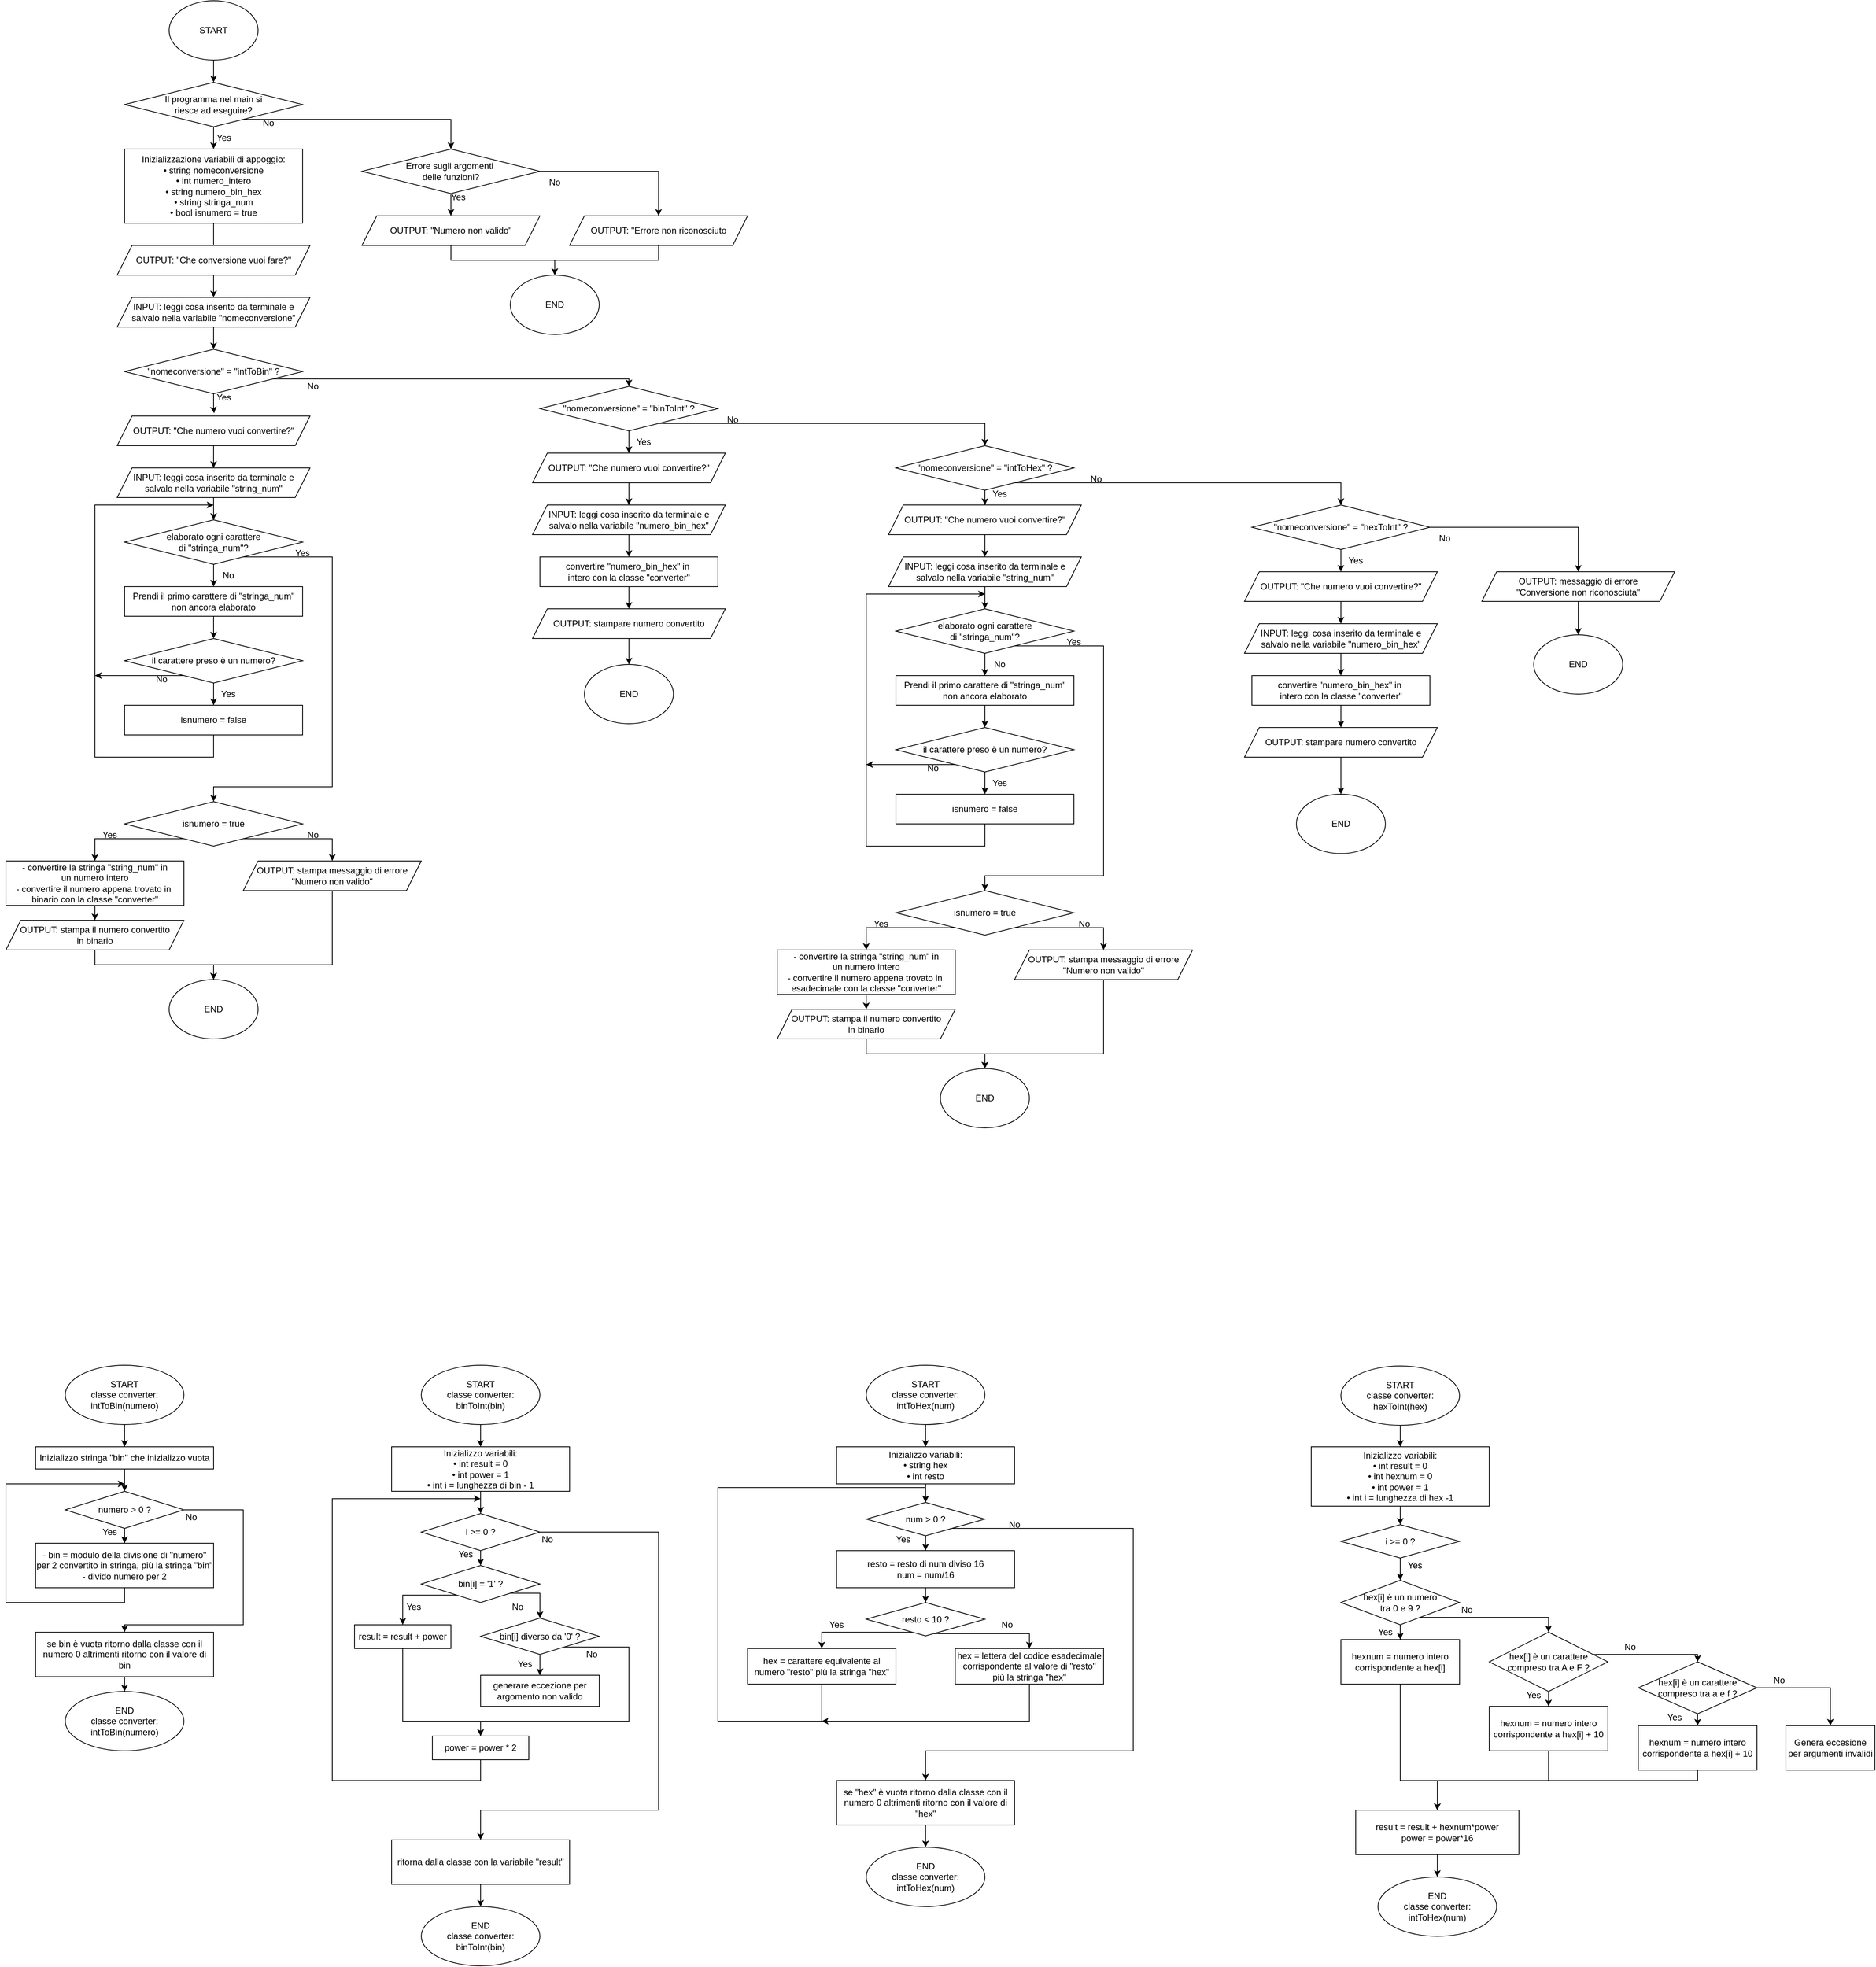 <mxfile version="22.1.17" type="github">
  <diagram name="Pagina-1" id="KwDzu8KxH_5KDI8xbIpw">
    <mxGraphModel dx="4040" dy="3993" grid="1" gridSize="10" guides="1" tooltips="1" connect="1" arrows="1" fold="1" page="1" pageScale="1" pageWidth="827" pageHeight="1169" math="0" shadow="0">
      <root>
        <mxCell id="0" />
        <mxCell id="1" parent="0" />
        <mxCell id="6kvq5EAm4p-0CvwrGbjO-17" style="edgeStyle=orthogonalEdgeStyle;rounded=0;orthogonalLoop=1;jettySize=auto;html=1;entryX=0.5;entryY=0;entryDx=0;entryDy=0;" edge="1" parent="1" source="PSbd2GCmhANuKOgOwEGO-1" target="6kvq5EAm4p-0CvwrGbjO-1">
          <mxGeometry relative="1" as="geometry" />
        </mxCell>
        <mxCell id="PSbd2GCmhANuKOgOwEGO-1" value="START" style="ellipse;whiteSpace=wrap;html=1;" parent="1" vertex="1">
          <mxGeometry x="340" y="80" width="120" height="80" as="geometry" />
        </mxCell>
        <mxCell id="6kvq5EAm4p-0CvwrGbjO-3" value="" style="edgeStyle=orthogonalEdgeStyle;rounded=0;orthogonalLoop=1;jettySize=auto;html=1;" edge="1" parent="1" source="6kvq5EAm4p-0CvwrGbjO-1" target="6kvq5EAm4p-0CvwrGbjO-2">
          <mxGeometry relative="1" as="geometry" />
        </mxCell>
        <mxCell id="6kvq5EAm4p-0CvwrGbjO-7" style="edgeStyle=orthogonalEdgeStyle;rounded=0;orthogonalLoop=1;jettySize=auto;html=1;entryX=0.5;entryY=0;entryDx=0;entryDy=0;" edge="1" parent="1" source="6kvq5EAm4p-0CvwrGbjO-1" target="6kvq5EAm4p-0CvwrGbjO-6">
          <mxGeometry relative="1" as="geometry">
            <Array as="points">
              <mxPoint x="720" y="240" />
            </Array>
          </mxGeometry>
        </mxCell>
        <mxCell id="6kvq5EAm4p-0CvwrGbjO-1" value="Il programma nel main si &lt;br&gt;riesce ad eseguire?" style="rhombus;whiteSpace=wrap;html=1;" vertex="1" parent="1">
          <mxGeometry x="280" y="190" width="240" height="60" as="geometry" />
        </mxCell>
        <mxCell id="6kvq5EAm4p-0CvwrGbjO-20" value="" style="edgeStyle=orthogonalEdgeStyle;rounded=0;orthogonalLoop=1;jettySize=auto;html=1;" edge="1" parent="1" source="6kvq5EAm4p-0CvwrGbjO-2" target="6kvq5EAm4p-0CvwrGbjO-19">
          <mxGeometry relative="1" as="geometry" />
        </mxCell>
        <mxCell id="6kvq5EAm4p-0CvwrGbjO-2" value="Inizializzazione variabili di appoggio:&lt;br&gt;• string nomeconversione&lt;br&gt;• int numero_intero&lt;br&gt;• string numero_bin_hex&lt;br&gt;• string stringa_num&lt;br&gt;• bool isnumero = true" style="rounded=0;whiteSpace=wrap;html=1;" vertex="1" parent="1">
          <mxGeometry x="280" y="280" width="240" height="100" as="geometry" />
        </mxCell>
        <mxCell id="6kvq5EAm4p-0CvwrGbjO-4" value="Yes" style="text;html=1;strokeColor=none;fillColor=none;align=center;verticalAlign=middle;whiteSpace=wrap;rounded=0;" vertex="1" parent="1">
          <mxGeometry x="384" y="250" width="60" height="30" as="geometry" />
        </mxCell>
        <mxCell id="6kvq5EAm4p-0CvwrGbjO-11" value="" style="edgeStyle=orthogonalEdgeStyle;rounded=0;orthogonalLoop=1;jettySize=auto;html=1;" edge="1" parent="1" source="6kvq5EAm4p-0CvwrGbjO-6" target="6kvq5EAm4p-0CvwrGbjO-9">
          <mxGeometry relative="1" as="geometry" />
        </mxCell>
        <mxCell id="6kvq5EAm4p-0CvwrGbjO-12" style="edgeStyle=orthogonalEdgeStyle;rounded=0;orthogonalLoop=1;jettySize=auto;html=1;entryX=0.5;entryY=0;entryDx=0;entryDy=0;" edge="1" parent="1" source="6kvq5EAm4p-0CvwrGbjO-6" target="6kvq5EAm4p-0CvwrGbjO-10">
          <mxGeometry relative="1" as="geometry" />
        </mxCell>
        <mxCell id="6kvq5EAm4p-0CvwrGbjO-6" value="Errore sugli argomenti&amp;nbsp;&lt;br&gt;delle funzioni?" style="rhombus;whiteSpace=wrap;html=1;" vertex="1" parent="1">
          <mxGeometry x="600" y="280" width="240" height="60" as="geometry" />
        </mxCell>
        <mxCell id="6kvq5EAm4p-0CvwrGbjO-8" value="No" style="text;html=1;strokeColor=none;fillColor=none;align=center;verticalAlign=middle;whiteSpace=wrap;rounded=0;" vertex="1" parent="1">
          <mxGeometry x="444" y="230" width="60" height="30" as="geometry" />
        </mxCell>
        <mxCell id="6kvq5EAm4p-0CvwrGbjO-126" style="edgeStyle=orthogonalEdgeStyle;rounded=0;orthogonalLoop=1;jettySize=auto;html=1;entryX=0.5;entryY=0;entryDx=0;entryDy=0;" edge="1" parent="1" source="6kvq5EAm4p-0CvwrGbjO-9" target="6kvq5EAm4p-0CvwrGbjO-125">
          <mxGeometry relative="1" as="geometry" />
        </mxCell>
        <mxCell id="6kvq5EAm4p-0CvwrGbjO-9" value="OUTPUT: &quot;Numero non valido&quot;" style="shape=parallelogram;perimeter=parallelogramPerimeter;whiteSpace=wrap;html=1;fixedSize=1;" vertex="1" parent="1">
          <mxGeometry x="600" y="370" width="240" height="40" as="geometry" />
        </mxCell>
        <mxCell id="6kvq5EAm4p-0CvwrGbjO-127" style="edgeStyle=orthogonalEdgeStyle;rounded=0;orthogonalLoop=1;jettySize=auto;html=1;entryX=0.5;entryY=0;entryDx=0;entryDy=0;" edge="1" parent="1" source="6kvq5EAm4p-0CvwrGbjO-10" target="6kvq5EAm4p-0CvwrGbjO-125">
          <mxGeometry relative="1" as="geometry" />
        </mxCell>
        <mxCell id="6kvq5EAm4p-0CvwrGbjO-10" value="OUTPUT: &quot;Errore non riconosciuto" style="shape=parallelogram;perimeter=parallelogramPerimeter;whiteSpace=wrap;html=1;fixedSize=1;" vertex="1" parent="1">
          <mxGeometry x="880" y="370" width="240" height="40" as="geometry" />
        </mxCell>
        <mxCell id="6kvq5EAm4p-0CvwrGbjO-13" value="Yes" style="text;html=1;strokeColor=none;fillColor=none;align=center;verticalAlign=middle;whiteSpace=wrap;rounded=0;" vertex="1" parent="1">
          <mxGeometry x="700" y="330" width="60" height="30" as="geometry" />
        </mxCell>
        <mxCell id="6kvq5EAm4p-0CvwrGbjO-14" value="No" style="text;html=1;strokeColor=none;fillColor=none;align=center;verticalAlign=middle;whiteSpace=wrap;rounded=0;" vertex="1" parent="1">
          <mxGeometry x="830" y="310" width="60" height="30" as="geometry" />
        </mxCell>
        <mxCell id="6kvq5EAm4p-0CvwrGbjO-18" value="OUTPUT: &quot;Che conversione vuoi fare?&quot;" style="shape=parallelogram;perimeter=parallelogramPerimeter;whiteSpace=wrap;html=1;fixedSize=1;" vertex="1" parent="1">
          <mxGeometry x="270" y="410" width="260" height="40" as="geometry" />
        </mxCell>
        <mxCell id="6kvq5EAm4p-0CvwrGbjO-22" value="" style="edgeStyle=orthogonalEdgeStyle;rounded=0;orthogonalLoop=1;jettySize=auto;html=1;" edge="1" parent="1" source="6kvq5EAm4p-0CvwrGbjO-19" target="6kvq5EAm4p-0CvwrGbjO-21">
          <mxGeometry relative="1" as="geometry" />
        </mxCell>
        <mxCell id="6kvq5EAm4p-0CvwrGbjO-19" value="INPUT: leggi cosa inserito da terminale&amp;nbsp;e&lt;br&gt;salvalo nella variabile &quot;nomeconversione&quot;" style="shape=parallelogram;perimeter=parallelogramPerimeter;whiteSpace=wrap;html=1;fixedSize=1;" vertex="1" parent="1">
          <mxGeometry x="270" y="480" width="260" height="40" as="geometry" />
        </mxCell>
        <mxCell id="6kvq5EAm4p-0CvwrGbjO-55" style="edgeStyle=orthogonalEdgeStyle;rounded=0;orthogonalLoop=1;jettySize=auto;html=1;entryX=0.5;entryY=0;entryDx=0;entryDy=0;" edge="1" parent="1" source="6kvq5EAm4p-0CvwrGbjO-21" target="6kvq5EAm4p-0CvwrGbjO-54">
          <mxGeometry relative="1" as="geometry">
            <Array as="points">
              <mxPoint x="960" y="590" />
            </Array>
          </mxGeometry>
        </mxCell>
        <mxCell id="6kvq5EAm4p-0CvwrGbjO-21" value="&quot;nomeconversione&quot; = &quot;intToBin&quot; ?" style="rhombus;whiteSpace=wrap;html=1;" vertex="1" parent="1">
          <mxGeometry x="280" y="550" width="240" height="60" as="geometry" />
        </mxCell>
        <mxCell id="6kvq5EAm4p-0CvwrGbjO-27" value="" style="edgeStyle=orthogonalEdgeStyle;rounded=0;orthogonalLoop=1;jettySize=auto;html=1;" edge="1" parent="1" source="6kvq5EAm4p-0CvwrGbjO-23" target="6kvq5EAm4p-0CvwrGbjO-24">
          <mxGeometry relative="1" as="geometry" />
        </mxCell>
        <mxCell id="6kvq5EAm4p-0CvwrGbjO-23" value="OUTPUT: &quot;Che numero vuoi convertire?&quot;" style="shape=parallelogram;perimeter=parallelogramPerimeter;whiteSpace=wrap;html=1;fixedSize=1;" vertex="1" parent="1">
          <mxGeometry x="270" y="640" width="260" height="40" as="geometry" />
        </mxCell>
        <mxCell id="6kvq5EAm4p-0CvwrGbjO-30" value="" style="edgeStyle=orthogonalEdgeStyle;rounded=0;orthogonalLoop=1;jettySize=auto;html=1;" edge="1" parent="1" source="6kvq5EAm4p-0CvwrGbjO-24" target="6kvq5EAm4p-0CvwrGbjO-29">
          <mxGeometry relative="1" as="geometry" />
        </mxCell>
        <mxCell id="6kvq5EAm4p-0CvwrGbjO-24" value="INPUT: leggi cosa inserito da terminale&amp;nbsp;e&lt;br&gt;salvalo nella variabile &quot;string_num&quot;" style="shape=parallelogram;perimeter=parallelogramPerimeter;whiteSpace=wrap;html=1;fixedSize=1;" vertex="1" parent="1">
          <mxGeometry x="270" y="710" width="260" height="40" as="geometry" />
        </mxCell>
        <mxCell id="6kvq5EAm4p-0CvwrGbjO-26" style="edgeStyle=orthogonalEdgeStyle;rounded=0;orthogonalLoop=1;jettySize=auto;html=1;entryX=0.503;entryY=-0.094;entryDx=0;entryDy=0;entryPerimeter=0;" edge="1" parent="1" source="6kvq5EAm4p-0CvwrGbjO-21" target="6kvq5EAm4p-0CvwrGbjO-23">
          <mxGeometry relative="1" as="geometry" />
        </mxCell>
        <mxCell id="6kvq5EAm4p-0CvwrGbjO-28" value="Yes" style="text;html=1;strokeColor=none;fillColor=none;align=center;verticalAlign=middle;whiteSpace=wrap;rounded=0;" vertex="1" parent="1">
          <mxGeometry x="384" y="600" width="60" height="30" as="geometry" />
        </mxCell>
        <mxCell id="6kvq5EAm4p-0CvwrGbjO-32" style="edgeStyle=orthogonalEdgeStyle;rounded=0;orthogonalLoop=1;jettySize=auto;html=1;entryX=0.5;entryY=0;entryDx=0;entryDy=0;" edge="1" parent="1" source="6kvq5EAm4p-0CvwrGbjO-29" target="6kvq5EAm4p-0CvwrGbjO-31">
          <mxGeometry relative="1" as="geometry">
            <mxPoint x="400" y="860.0" as="targetPoint" />
          </mxGeometry>
        </mxCell>
        <mxCell id="6kvq5EAm4p-0CvwrGbjO-44" style="edgeStyle=orthogonalEdgeStyle;rounded=0;orthogonalLoop=1;jettySize=auto;html=1;" edge="1" parent="1" source="6kvq5EAm4p-0CvwrGbjO-29" target="6kvq5EAm4p-0CvwrGbjO-43">
          <mxGeometry relative="1" as="geometry">
            <Array as="points">
              <mxPoint x="560" y="830" />
              <mxPoint x="560" y="1140" />
              <mxPoint x="400" y="1140" />
            </Array>
          </mxGeometry>
        </mxCell>
        <mxCell id="6kvq5EAm4p-0CvwrGbjO-29" value="elaborato ogni carattere &lt;br&gt;di &quot;stringa_num&quot;?" style="rhombus;whiteSpace=wrap;html=1;" vertex="1" parent="1">
          <mxGeometry x="280" y="780" width="240" height="60" as="geometry" />
        </mxCell>
        <mxCell id="6kvq5EAm4p-0CvwrGbjO-35" style="edgeStyle=orthogonalEdgeStyle;rounded=0;orthogonalLoop=1;jettySize=auto;html=1;entryX=0.5;entryY=0;entryDx=0;entryDy=0;" edge="1" parent="1" source="6kvq5EAm4p-0CvwrGbjO-31" target="6kvq5EAm4p-0CvwrGbjO-34">
          <mxGeometry relative="1" as="geometry" />
        </mxCell>
        <mxCell id="6kvq5EAm4p-0CvwrGbjO-31" value="Prendi il primo carattere di &quot;stringa_num&quot;&lt;br&gt;non ancora elaborato" style="rounded=0;whiteSpace=wrap;html=1;" vertex="1" parent="1">
          <mxGeometry x="280" y="870" width="240" height="40" as="geometry" />
        </mxCell>
        <mxCell id="6kvq5EAm4p-0CvwrGbjO-33" value="No" style="text;html=1;strokeColor=none;fillColor=none;align=center;verticalAlign=middle;whiteSpace=wrap;rounded=0;" vertex="1" parent="1">
          <mxGeometry x="390" y="840" width="60" height="30" as="geometry" />
        </mxCell>
        <mxCell id="6kvq5EAm4p-0CvwrGbjO-37" value="" style="edgeStyle=orthogonalEdgeStyle;rounded=0;orthogonalLoop=1;jettySize=auto;html=1;" edge="1" parent="1" source="6kvq5EAm4p-0CvwrGbjO-34" target="6kvq5EAm4p-0CvwrGbjO-36">
          <mxGeometry relative="1" as="geometry" />
        </mxCell>
        <mxCell id="6kvq5EAm4p-0CvwrGbjO-41" style="edgeStyle=orthogonalEdgeStyle;rounded=0;orthogonalLoop=1;jettySize=auto;html=1;" edge="1" parent="1" source="6kvq5EAm4p-0CvwrGbjO-34">
          <mxGeometry relative="1" as="geometry">
            <mxPoint x="240" y="990" as="targetPoint" />
            <Array as="points">
              <mxPoint x="240" y="990" />
            </Array>
          </mxGeometry>
        </mxCell>
        <mxCell id="6kvq5EAm4p-0CvwrGbjO-34" value="il carattere preso è un numero?" style="rhombus;whiteSpace=wrap;html=1;" vertex="1" parent="1">
          <mxGeometry x="280" y="940" width="240" height="60" as="geometry" />
        </mxCell>
        <mxCell id="6kvq5EAm4p-0CvwrGbjO-36" value="isnumero = false" style="rounded=0;whiteSpace=wrap;html=1;" vertex="1" parent="1">
          <mxGeometry x="280" y="1030" width="240" height="40" as="geometry" />
        </mxCell>
        <mxCell id="6kvq5EAm4p-0CvwrGbjO-38" value="Yes" style="text;html=1;strokeColor=none;fillColor=none;align=center;verticalAlign=middle;whiteSpace=wrap;rounded=0;" vertex="1" parent="1">
          <mxGeometry x="390" y="1000" width="60" height="30" as="geometry" />
        </mxCell>
        <mxCell id="6kvq5EAm4p-0CvwrGbjO-39" style="edgeStyle=orthogonalEdgeStyle;rounded=0;orthogonalLoop=1;jettySize=auto;html=1;" edge="1" parent="1" source="6kvq5EAm4p-0CvwrGbjO-36">
          <mxGeometry relative="1" as="geometry">
            <mxPoint x="400" y="760" as="targetPoint" />
            <Array as="points">
              <mxPoint x="400" y="1100" />
              <mxPoint x="240" y="1100" />
              <mxPoint x="240" y="760" />
            </Array>
          </mxGeometry>
        </mxCell>
        <mxCell id="6kvq5EAm4p-0CvwrGbjO-42" value="No" style="text;html=1;strokeColor=none;fillColor=none;align=center;verticalAlign=middle;whiteSpace=wrap;rounded=0;" vertex="1" parent="1">
          <mxGeometry x="300" y="980" width="60" height="30" as="geometry" />
        </mxCell>
        <mxCell id="6kvq5EAm4p-0CvwrGbjO-50" style="edgeStyle=orthogonalEdgeStyle;rounded=0;orthogonalLoop=1;jettySize=auto;html=1;entryX=0.5;entryY=0;entryDx=0;entryDy=0;" edge="1" parent="1" source="6kvq5EAm4p-0CvwrGbjO-43" target="6kvq5EAm4p-0CvwrGbjO-46">
          <mxGeometry relative="1" as="geometry">
            <Array as="points">
              <mxPoint x="240" y="1210" />
            </Array>
          </mxGeometry>
        </mxCell>
        <mxCell id="6kvq5EAm4p-0CvwrGbjO-51" style="edgeStyle=orthogonalEdgeStyle;rounded=0;orthogonalLoop=1;jettySize=auto;html=1;entryX=0.5;entryY=0;entryDx=0;entryDy=0;" edge="1" parent="1" source="6kvq5EAm4p-0CvwrGbjO-43" target="6kvq5EAm4p-0CvwrGbjO-49">
          <mxGeometry relative="1" as="geometry">
            <Array as="points">
              <mxPoint x="560" y="1210" />
            </Array>
          </mxGeometry>
        </mxCell>
        <mxCell id="6kvq5EAm4p-0CvwrGbjO-43" value="isnumero = true" style="rhombus;whiteSpace=wrap;html=1;" vertex="1" parent="1">
          <mxGeometry x="280" y="1160" width="240" height="60" as="geometry" />
        </mxCell>
        <mxCell id="6kvq5EAm4p-0CvwrGbjO-45" value="Yes" style="text;html=1;strokeColor=none;fillColor=none;align=center;verticalAlign=middle;whiteSpace=wrap;rounded=0;" vertex="1" parent="1">
          <mxGeometry x="490" y="810" width="60" height="30" as="geometry" />
        </mxCell>
        <mxCell id="6kvq5EAm4p-0CvwrGbjO-48" value="" style="edgeStyle=orthogonalEdgeStyle;rounded=0;orthogonalLoop=1;jettySize=auto;html=1;" edge="1" parent="1" source="6kvq5EAm4p-0CvwrGbjO-46" target="6kvq5EAm4p-0CvwrGbjO-47">
          <mxGeometry relative="1" as="geometry" />
        </mxCell>
        <mxCell id="6kvq5EAm4p-0CvwrGbjO-46" value="- convertire la stringa &quot;string_num&quot; in&lt;br&gt;un numero intero&lt;br&gt;- convertire il numero appena trovato in&amp;nbsp;&lt;br&gt;binario con la classe &quot;converter&quot;" style="rounded=0;whiteSpace=wrap;html=1;" vertex="1" parent="1">
          <mxGeometry x="120" y="1240" width="240" height="60" as="geometry" />
        </mxCell>
        <mxCell id="6kvq5EAm4p-0CvwrGbjO-129" style="edgeStyle=orthogonalEdgeStyle;rounded=0;orthogonalLoop=1;jettySize=auto;html=1;entryX=0.5;entryY=0;entryDx=0;entryDy=0;" edge="1" parent="1" source="6kvq5EAm4p-0CvwrGbjO-47" target="6kvq5EAm4p-0CvwrGbjO-128">
          <mxGeometry relative="1" as="geometry" />
        </mxCell>
        <mxCell id="6kvq5EAm4p-0CvwrGbjO-47" value="OUTPUT: stampa il numero convertito&lt;br&gt;in binario" style="shape=parallelogram;perimeter=parallelogramPerimeter;whiteSpace=wrap;html=1;fixedSize=1;" vertex="1" parent="1">
          <mxGeometry x="120" y="1320" width="240" height="40" as="geometry" />
        </mxCell>
        <mxCell id="6kvq5EAm4p-0CvwrGbjO-130" style="edgeStyle=orthogonalEdgeStyle;rounded=0;orthogonalLoop=1;jettySize=auto;html=1;entryX=0.5;entryY=0;entryDx=0;entryDy=0;" edge="1" parent="1" source="6kvq5EAm4p-0CvwrGbjO-49" target="6kvq5EAm4p-0CvwrGbjO-128">
          <mxGeometry relative="1" as="geometry">
            <Array as="points">
              <mxPoint x="560" y="1380" />
              <mxPoint x="400" y="1380" />
            </Array>
          </mxGeometry>
        </mxCell>
        <mxCell id="6kvq5EAm4p-0CvwrGbjO-49" value="OUTPUT: stampa messaggio di errore&lt;br&gt;&quot;Numero non valido&quot;" style="shape=parallelogram;perimeter=parallelogramPerimeter;whiteSpace=wrap;html=1;fixedSize=1;" vertex="1" parent="1">
          <mxGeometry x="440" y="1240" width="240" height="40" as="geometry" />
        </mxCell>
        <mxCell id="6kvq5EAm4p-0CvwrGbjO-52" value="Yes" style="text;html=1;strokeColor=none;fillColor=none;align=center;verticalAlign=middle;whiteSpace=wrap;rounded=0;" vertex="1" parent="1">
          <mxGeometry x="230" y="1190" width="60" height="30" as="geometry" />
        </mxCell>
        <mxCell id="6kvq5EAm4p-0CvwrGbjO-53" value="No" style="text;html=1;strokeColor=none;fillColor=none;align=center;verticalAlign=middle;whiteSpace=wrap;rounded=0;" vertex="1" parent="1">
          <mxGeometry x="504" y="1190" width="60" height="30" as="geometry" />
        </mxCell>
        <mxCell id="6kvq5EAm4p-0CvwrGbjO-61" style="edgeStyle=orthogonalEdgeStyle;rounded=0;orthogonalLoop=1;jettySize=auto;html=1;entryX=0.5;entryY=0;entryDx=0;entryDy=0;" edge="1" parent="1" source="6kvq5EAm4p-0CvwrGbjO-54" target="6kvq5EAm4p-0CvwrGbjO-58">
          <mxGeometry relative="1" as="geometry" />
        </mxCell>
        <mxCell id="6kvq5EAm4p-0CvwrGbjO-89" style="edgeStyle=orthogonalEdgeStyle;rounded=0;orthogonalLoop=1;jettySize=auto;html=1;entryX=0.5;entryY=0;entryDx=0;entryDy=0;" edge="1" parent="1" source="6kvq5EAm4p-0CvwrGbjO-54" target="6kvq5EAm4p-0CvwrGbjO-70">
          <mxGeometry relative="1" as="geometry">
            <Array as="points">
              <mxPoint x="1440" y="650" />
            </Array>
          </mxGeometry>
        </mxCell>
        <mxCell id="6kvq5EAm4p-0CvwrGbjO-54" value="&quot;nomeconversione&quot; = &quot;binToInt&quot; ?" style="rhombus;whiteSpace=wrap;html=1;" vertex="1" parent="1">
          <mxGeometry x="840" y="600" width="240" height="60" as="geometry" />
        </mxCell>
        <mxCell id="6kvq5EAm4p-0CvwrGbjO-56" value="No" style="text;html=1;strokeColor=none;fillColor=none;align=center;verticalAlign=middle;whiteSpace=wrap;rounded=0;" vertex="1" parent="1">
          <mxGeometry x="504" y="585" width="60" height="30" as="geometry" />
        </mxCell>
        <mxCell id="6kvq5EAm4p-0CvwrGbjO-65" style="edgeStyle=orthogonalEdgeStyle;rounded=0;orthogonalLoop=1;jettySize=auto;html=1;entryX=0.5;entryY=0;entryDx=0;entryDy=0;" edge="1" parent="1" source="6kvq5EAm4p-0CvwrGbjO-58" target="6kvq5EAm4p-0CvwrGbjO-59">
          <mxGeometry relative="1" as="geometry" />
        </mxCell>
        <mxCell id="6kvq5EAm4p-0CvwrGbjO-58" value="OUTPUT: &quot;Che numero vuoi convertire?&quot;" style="shape=parallelogram;perimeter=parallelogramPerimeter;whiteSpace=wrap;html=1;fixedSize=1;" vertex="1" parent="1">
          <mxGeometry x="830" y="690" width="260" height="40" as="geometry" />
        </mxCell>
        <mxCell id="6kvq5EAm4p-0CvwrGbjO-66" style="edgeStyle=orthogonalEdgeStyle;rounded=0;orthogonalLoop=1;jettySize=auto;html=1;entryX=0.5;entryY=0;entryDx=0;entryDy=0;" edge="1" parent="1" source="6kvq5EAm4p-0CvwrGbjO-59" target="6kvq5EAm4p-0CvwrGbjO-60">
          <mxGeometry relative="1" as="geometry" />
        </mxCell>
        <mxCell id="6kvq5EAm4p-0CvwrGbjO-59" value="INPUT: leggi cosa inserito da terminale&amp;nbsp;e&lt;br&gt;salvalo nella variabile &quot;numero_bin_hex&quot;" style="shape=parallelogram;perimeter=parallelogramPerimeter;whiteSpace=wrap;html=1;fixedSize=1;" vertex="1" parent="1">
          <mxGeometry x="830" y="760" width="260" height="40" as="geometry" />
        </mxCell>
        <mxCell id="6kvq5EAm4p-0CvwrGbjO-67" value="" style="edgeStyle=orthogonalEdgeStyle;rounded=0;orthogonalLoop=1;jettySize=auto;html=1;" edge="1" parent="1" source="6kvq5EAm4p-0CvwrGbjO-60" target="6kvq5EAm4p-0CvwrGbjO-63">
          <mxGeometry relative="1" as="geometry" />
        </mxCell>
        <mxCell id="6kvq5EAm4p-0CvwrGbjO-60" value="convertire &quot;numero_bin_hex&quot; in&amp;nbsp;&lt;br style=&quot;border-color: var(--border-color);&quot;&gt;intero con la classe &quot;converter&quot;" style="rounded=0;whiteSpace=wrap;html=1;" vertex="1" parent="1">
          <mxGeometry x="840" y="830" width="240" height="40" as="geometry" />
        </mxCell>
        <mxCell id="6kvq5EAm4p-0CvwrGbjO-132" value="" style="edgeStyle=orthogonalEdgeStyle;rounded=0;orthogonalLoop=1;jettySize=auto;html=1;" edge="1" parent="1" source="6kvq5EAm4p-0CvwrGbjO-63" target="6kvq5EAm4p-0CvwrGbjO-131">
          <mxGeometry relative="1" as="geometry" />
        </mxCell>
        <mxCell id="6kvq5EAm4p-0CvwrGbjO-63" value="OUTPUT: stampare numero convertito" style="shape=parallelogram;perimeter=parallelogramPerimeter;whiteSpace=wrap;html=1;fixedSize=1;" vertex="1" parent="1">
          <mxGeometry x="830" y="900" width="260" height="40" as="geometry" />
        </mxCell>
        <mxCell id="6kvq5EAm4p-0CvwrGbjO-68" value="Yes" style="text;html=1;strokeColor=none;fillColor=none;align=center;verticalAlign=middle;whiteSpace=wrap;rounded=0;" vertex="1" parent="1">
          <mxGeometry x="950" y="660" width="60" height="30" as="geometry" />
        </mxCell>
        <mxCell id="6kvq5EAm4p-0CvwrGbjO-118" style="edgeStyle=orthogonalEdgeStyle;rounded=0;orthogonalLoop=1;jettySize=auto;html=1;entryX=0.5;entryY=0;entryDx=0;entryDy=0;" edge="1" parent="1" source="6kvq5EAm4p-0CvwrGbjO-70" target="6kvq5EAm4p-0CvwrGbjO-92">
          <mxGeometry relative="1" as="geometry" />
        </mxCell>
        <mxCell id="6kvq5EAm4p-0CvwrGbjO-120" style="edgeStyle=orthogonalEdgeStyle;rounded=0;orthogonalLoop=1;jettySize=auto;html=1;entryX=0.5;entryY=0;entryDx=0;entryDy=0;" edge="1" parent="1" source="6kvq5EAm4p-0CvwrGbjO-70" target="6kvq5EAm4p-0CvwrGbjO-80">
          <mxGeometry relative="1" as="geometry">
            <Array as="points">
              <mxPoint x="1920" y="730" />
            </Array>
          </mxGeometry>
        </mxCell>
        <mxCell id="6kvq5EAm4p-0CvwrGbjO-70" value="&quot;nomeconversione&quot; = &quot;intToHex&quot; ?" style="rhombus;whiteSpace=wrap;html=1;" vertex="1" parent="1">
          <mxGeometry x="1320" y="680" width="240" height="60" as="geometry" />
        </mxCell>
        <mxCell id="6kvq5EAm4p-0CvwrGbjO-79" style="edgeStyle=orthogonalEdgeStyle;rounded=0;orthogonalLoop=1;jettySize=auto;html=1;entryX=0.5;entryY=0;entryDx=0;entryDy=0;" edge="1" parent="1" source="6kvq5EAm4p-0CvwrGbjO-80" target="6kvq5EAm4p-0CvwrGbjO-82">
          <mxGeometry relative="1" as="geometry" />
        </mxCell>
        <mxCell id="6kvq5EAm4p-0CvwrGbjO-123" style="edgeStyle=orthogonalEdgeStyle;rounded=0;orthogonalLoop=1;jettySize=auto;html=1;entryX=0.5;entryY=0;entryDx=0;entryDy=0;" edge="1" parent="1" source="6kvq5EAm4p-0CvwrGbjO-80" target="6kvq5EAm4p-0CvwrGbjO-122">
          <mxGeometry relative="1" as="geometry" />
        </mxCell>
        <mxCell id="6kvq5EAm4p-0CvwrGbjO-80" value="&quot;nomeconversione&quot; = &quot;hexToInt&quot; ?" style="rhombus;whiteSpace=wrap;html=1;" vertex="1" parent="1">
          <mxGeometry x="1800" y="760" width="240" height="60" as="geometry" />
        </mxCell>
        <mxCell id="6kvq5EAm4p-0CvwrGbjO-81" style="edgeStyle=orthogonalEdgeStyle;rounded=0;orthogonalLoop=1;jettySize=auto;html=1;entryX=0.5;entryY=0;entryDx=0;entryDy=0;" edge="1" parent="1" source="6kvq5EAm4p-0CvwrGbjO-82" target="6kvq5EAm4p-0CvwrGbjO-84">
          <mxGeometry relative="1" as="geometry" />
        </mxCell>
        <mxCell id="6kvq5EAm4p-0CvwrGbjO-82" value="OUTPUT: &quot;Che numero vuoi convertire?&quot;" style="shape=parallelogram;perimeter=parallelogramPerimeter;whiteSpace=wrap;html=1;fixedSize=1;" vertex="1" parent="1">
          <mxGeometry x="1790" y="850" width="260" height="40" as="geometry" />
        </mxCell>
        <mxCell id="6kvq5EAm4p-0CvwrGbjO-83" style="edgeStyle=orthogonalEdgeStyle;rounded=0;orthogonalLoop=1;jettySize=auto;html=1;entryX=0.5;entryY=0;entryDx=0;entryDy=0;" edge="1" parent="1" source="6kvq5EAm4p-0CvwrGbjO-84" target="6kvq5EAm4p-0CvwrGbjO-86">
          <mxGeometry relative="1" as="geometry" />
        </mxCell>
        <mxCell id="6kvq5EAm4p-0CvwrGbjO-84" value="INPUT: leggi cosa inserito da terminale&amp;nbsp;e&lt;br&gt;salvalo nella variabile &quot;numero_bin_hex&quot;" style="shape=parallelogram;perimeter=parallelogramPerimeter;whiteSpace=wrap;html=1;fixedSize=1;" vertex="1" parent="1">
          <mxGeometry x="1790" y="920" width="260" height="40" as="geometry" />
        </mxCell>
        <mxCell id="6kvq5EAm4p-0CvwrGbjO-85" value="" style="edgeStyle=orthogonalEdgeStyle;rounded=0;orthogonalLoop=1;jettySize=auto;html=1;" edge="1" parent="1" source="6kvq5EAm4p-0CvwrGbjO-86" target="6kvq5EAm4p-0CvwrGbjO-87">
          <mxGeometry relative="1" as="geometry" />
        </mxCell>
        <mxCell id="6kvq5EAm4p-0CvwrGbjO-86" value="convertire &quot;numero_bin_hex&quot; in&amp;nbsp;&lt;br style=&quot;border-color: var(--border-color);&quot;&gt;intero con la classe &quot;converter&quot;" style="rounded=0;whiteSpace=wrap;html=1;" vertex="1" parent="1">
          <mxGeometry x="1800" y="990" width="240" height="40" as="geometry" />
        </mxCell>
        <mxCell id="6kvq5EAm4p-0CvwrGbjO-138" style="edgeStyle=orthogonalEdgeStyle;rounded=0;orthogonalLoop=1;jettySize=auto;html=1;entryX=0.5;entryY=0;entryDx=0;entryDy=0;" edge="1" parent="1" source="6kvq5EAm4p-0CvwrGbjO-87" target="6kvq5EAm4p-0CvwrGbjO-133">
          <mxGeometry relative="1" as="geometry" />
        </mxCell>
        <mxCell id="6kvq5EAm4p-0CvwrGbjO-87" value="OUTPUT: stampare numero convertito" style="shape=parallelogram;perimeter=parallelogramPerimeter;whiteSpace=wrap;html=1;fixedSize=1;" vertex="1" parent="1">
          <mxGeometry x="1790" y="1060" width="260" height="40" as="geometry" />
        </mxCell>
        <mxCell id="6kvq5EAm4p-0CvwrGbjO-88" value="Yes" style="text;html=1;strokeColor=none;fillColor=none;align=center;verticalAlign=middle;whiteSpace=wrap;rounded=0;" vertex="1" parent="1">
          <mxGeometry x="1910" y="820" width="60" height="30" as="geometry" />
        </mxCell>
        <mxCell id="6kvq5EAm4p-0CvwrGbjO-90" value="No" style="text;html=1;strokeColor=none;fillColor=none;align=center;verticalAlign=middle;whiteSpace=wrap;rounded=0;" vertex="1" parent="1">
          <mxGeometry x="1070" y="630" width="60" height="30" as="geometry" />
        </mxCell>
        <mxCell id="6kvq5EAm4p-0CvwrGbjO-91" value="" style="edgeStyle=orthogonalEdgeStyle;rounded=0;orthogonalLoop=1;jettySize=auto;html=1;" edge="1" parent="1" source="6kvq5EAm4p-0CvwrGbjO-92" target="6kvq5EAm4p-0CvwrGbjO-94">
          <mxGeometry relative="1" as="geometry" />
        </mxCell>
        <mxCell id="6kvq5EAm4p-0CvwrGbjO-92" value="OUTPUT: &quot;Che numero vuoi convertire?&quot;" style="shape=parallelogram;perimeter=parallelogramPerimeter;whiteSpace=wrap;html=1;fixedSize=1;" vertex="1" parent="1">
          <mxGeometry x="1310" y="760" width="260" height="40" as="geometry" />
        </mxCell>
        <mxCell id="6kvq5EAm4p-0CvwrGbjO-93" value="" style="edgeStyle=orthogonalEdgeStyle;rounded=0;orthogonalLoop=1;jettySize=auto;html=1;" edge="1" parent="1" source="6kvq5EAm4p-0CvwrGbjO-94" target="6kvq5EAm4p-0CvwrGbjO-97">
          <mxGeometry relative="1" as="geometry" />
        </mxCell>
        <mxCell id="6kvq5EAm4p-0CvwrGbjO-94" value="INPUT: leggi cosa inserito da terminale&amp;nbsp;e&lt;br&gt;salvalo nella variabile &quot;string_num&quot;" style="shape=parallelogram;perimeter=parallelogramPerimeter;whiteSpace=wrap;html=1;fixedSize=1;" vertex="1" parent="1">
          <mxGeometry x="1310" y="830" width="260" height="40" as="geometry" />
        </mxCell>
        <mxCell id="6kvq5EAm4p-0CvwrGbjO-95" style="edgeStyle=orthogonalEdgeStyle;rounded=0;orthogonalLoop=1;jettySize=auto;html=1;entryX=0.5;entryY=0;entryDx=0;entryDy=0;" edge="1" parent="1" source="6kvq5EAm4p-0CvwrGbjO-97" target="6kvq5EAm4p-0CvwrGbjO-99">
          <mxGeometry relative="1" as="geometry">
            <mxPoint x="1440" y="980.0" as="targetPoint" />
          </mxGeometry>
        </mxCell>
        <mxCell id="6kvq5EAm4p-0CvwrGbjO-96" style="edgeStyle=orthogonalEdgeStyle;rounded=0;orthogonalLoop=1;jettySize=auto;html=1;" edge="1" parent="1" source="6kvq5EAm4p-0CvwrGbjO-97" target="6kvq5EAm4p-0CvwrGbjO-110">
          <mxGeometry relative="1" as="geometry">
            <Array as="points">
              <mxPoint x="1600" y="950" />
              <mxPoint x="1600" y="1260" />
              <mxPoint x="1440" y="1260" />
            </Array>
          </mxGeometry>
        </mxCell>
        <mxCell id="6kvq5EAm4p-0CvwrGbjO-97" value="elaborato ogni carattere &lt;br&gt;di &quot;stringa_num&quot;?" style="rhombus;whiteSpace=wrap;html=1;" vertex="1" parent="1">
          <mxGeometry x="1320" y="900" width="240" height="60" as="geometry" />
        </mxCell>
        <mxCell id="6kvq5EAm4p-0CvwrGbjO-98" style="edgeStyle=orthogonalEdgeStyle;rounded=0;orthogonalLoop=1;jettySize=auto;html=1;entryX=0.5;entryY=0;entryDx=0;entryDy=0;" edge="1" parent="1" source="6kvq5EAm4p-0CvwrGbjO-99" target="6kvq5EAm4p-0CvwrGbjO-103">
          <mxGeometry relative="1" as="geometry" />
        </mxCell>
        <mxCell id="6kvq5EAm4p-0CvwrGbjO-99" value="Prendi il primo carattere di &quot;stringa_num&quot;&lt;br&gt;non ancora elaborato" style="rounded=0;whiteSpace=wrap;html=1;" vertex="1" parent="1">
          <mxGeometry x="1320" y="990" width="240" height="40" as="geometry" />
        </mxCell>
        <mxCell id="6kvq5EAm4p-0CvwrGbjO-100" value="No" style="text;html=1;strokeColor=none;fillColor=none;align=center;verticalAlign=middle;whiteSpace=wrap;rounded=0;" vertex="1" parent="1">
          <mxGeometry x="1430" y="960" width="60" height="30" as="geometry" />
        </mxCell>
        <mxCell id="6kvq5EAm4p-0CvwrGbjO-101" value="" style="edgeStyle=orthogonalEdgeStyle;rounded=0;orthogonalLoop=1;jettySize=auto;html=1;" edge="1" parent="1" source="6kvq5EAm4p-0CvwrGbjO-103" target="6kvq5EAm4p-0CvwrGbjO-104">
          <mxGeometry relative="1" as="geometry" />
        </mxCell>
        <mxCell id="6kvq5EAm4p-0CvwrGbjO-102" style="edgeStyle=orthogonalEdgeStyle;rounded=0;orthogonalLoop=1;jettySize=auto;html=1;" edge="1" parent="1" source="6kvq5EAm4p-0CvwrGbjO-103">
          <mxGeometry relative="1" as="geometry">
            <mxPoint x="1280" y="1110" as="targetPoint" />
            <Array as="points">
              <mxPoint x="1280" y="1110" />
            </Array>
          </mxGeometry>
        </mxCell>
        <mxCell id="6kvq5EAm4p-0CvwrGbjO-103" value="il carattere preso è un numero?" style="rhombus;whiteSpace=wrap;html=1;" vertex="1" parent="1">
          <mxGeometry x="1320" y="1060" width="240" height="60" as="geometry" />
        </mxCell>
        <mxCell id="6kvq5EAm4p-0CvwrGbjO-104" value="isnumero = false" style="rounded=0;whiteSpace=wrap;html=1;" vertex="1" parent="1">
          <mxGeometry x="1320" y="1150" width="240" height="40" as="geometry" />
        </mxCell>
        <mxCell id="6kvq5EAm4p-0CvwrGbjO-105" value="Yes" style="text;html=1;strokeColor=none;fillColor=none;align=center;verticalAlign=middle;whiteSpace=wrap;rounded=0;" vertex="1" parent="1">
          <mxGeometry x="1430" y="1120" width="60" height="30" as="geometry" />
        </mxCell>
        <mxCell id="6kvq5EAm4p-0CvwrGbjO-106" style="edgeStyle=orthogonalEdgeStyle;rounded=0;orthogonalLoop=1;jettySize=auto;html=1;" edge="1" parent="1" source="6kvq5EAm4p-0CvwrGbjO-104">
          <mxGeometry relative="1" as="geometry">
            <mxPoint x="1440" y="880" as="targetPoint" />
            <Array as="points">
              <mxPoint x="1440" y="1220" />
              <mxPoint x="1280" y="1220" />
              <mxPoint x="1280" y="880" />
            </Array>
          </mxGeometry>
        </mxCell>
        <mxCell id="6kvq5EAm4p-0CvwrGbjO-107" value="No" style="text;html=1;strokeColor=none;fillColor=none;align=center;verticalAlign=middle;whiteSpace=wrap;rounded=0;" vertex="1" parent="1">
          <mxGeometry x="1340" y="1100" width="60" height="30" as="geometry" />
        </mxCell>
        <mxCell id="6kvq5EAm4p-0CvwrGbjO-108" style="edgeStyle=orthogonalEdgeStyle;rounded=0;orthogonalLoop=1;jettySize=auto;html=1;entryX=0.5;entryY=0;entryDx=0;entryDy=0;" edge="1" parent="1" source="6kvq5EAm4p-0CvwrGbjO-110" target="6kvq5EAm4p-0CvwrGbjO-113">
          <mxGeometry relative="1" as="geometry">
            <Array as="points">
              <mxPoint x="1280" y="1330" />
            </Array>
          </mxGeometry>
        </mxCell>
        <mxCell id="6kvq5EAm4p-0CvwrGbjO-109" style="edgeStyle=orthogonalEdgeStyle;rounded=0;orthogonalLoop=1;jettySize=auto;html=1;entryX=0.5;entryY=0;entryDx=0;entryDy=0;" edge="1" parent="1" source="6kvq5EAm4p-0CvwrGbjO-110" target="6kvq5EAm4p-0CvwrGbjO-115">
          <mxGeometry relative="1" as="geometry">
            <Array as="points">
              <mxPoint x="1600" y="1330" />
            </Array>
          </mxGeometry>
        </mxCell>
        <mxCell id="6kvq5EAm4p-0CvwrGbjO-110" value="isnumero = true" style="rhombus;whiteSpace=wrap;html=1;" vertex="1" parent="1">
          <mxGeometry x="1320" y="1280" width="240" height="60" as="geometry" />
        </mxCell>
        <mxCell id="6kvq5EAm4p-0CvwrGbjO-111" value="Yes" style="text;html=1;strokeColor=none;fillColor=none;align=center;verticalAlign=middle;whiteSpace=wrap;rounded=0;" vertex="1" parent="1">
          <mxGeometry x="1530" y="930" width="60" height="30" as="geometry" />
        </mxCell>
        <mxCell id="6kvq5EAm4p-0CvwrGbjO-112" value="" style="edgeStyle=orthogonalEdgeStyle;rounded=0;orthogonalLoop=1;jettySize=auto;html=1;" edge="1" parent="1" source="6kvq5EAm4p-0CvwrGbjO-113" target="6kvq5EAm4p-0CvwrGbjO-114">
          <mxGeometry relative="1" as="geometry" />
        </mxCell>
        <mxCell id="6kvq5EAm4p-0CvwrGbjO-113" value="- convertire la stringa &quot;string_num&quot; in&lt;br&gt;un numero intero&lt;br&gt;- convertire il numero appena trovato in&amp;nbsp;&lt;br&gt;esadecimale con la classe &quot;converter&quot;" style="rounded=0;whiteSpace=wrap;html=1;" vertex="1" parent="1">
          <mxGeometry x="1160" y="1360" width="240" height="60" as="geometry" />
        </mxCell>
        <mxCell id="6kvq5EAm4p-0CvwrGbjO-136" style="edgeStyle=orthogonalEdgeStyle;rounded=0;orthogonalLoop=1;jettySize=auto;html=1;" edge="1" parent="1" source="6kvq5EAm4p-0CvwrGbjO-114" target="6kvq5EAm4p-0CvwrGbjO-135">
          <mxGeometry relative="1" as="geometry" />
        </mxCell>
        <mxCell id="6kvq5EAm4p-0CvwrGbjO-114" value="OUTPUT: stampa il numero convertito&lt;br&gt;in binario" style="shape=parallelogram;perimeter=parallelogramPerimeter;whiteSpace=wrap;html=1;fixedSize=1;" vertex="1" parent="1">
          <mxGeometry x="1160" y="1440" width="240" height="40" as="geometry" />
        </mxCell>
        <mxCell id="6kvq5EAm4p-0CvwrGbjO-137" style="edgeStyle=orthogonalEdgeStyle;rounded=0;orthogonalLoop=1;jettySize=auto;html=1;entryX=0.5;entryY=0;entryDx=0;entryDy=0;" edge="1" parent="1" source="6kvq5EAm4p-0CvwrGbjO-115" target="6kvq5EAm4p-0CvwrGbjO-135">
          <mxGeometry relative="1" as="geometry">
            <Array as="points">
              <mxPoint x="1600" y="1500" />
              <mxPoint x="1440" y="1500" />
            </Array>
          </mxGeometry>
        </mxCell>
        <mxCell id="6kvq5EAm4p-0CvwrGbjO-115" value="OUTPUT: stampa messaggio di errore&lt;br&gt;&quot;Numero non valido&quot;" style="shape=parallelogram;perimeter=parallelogramPerimeter;whiteSpace=wrap;html=1;fixedSize=1;" vertex="1" parent="1">
          <mxGeometry x="1480" y="1360" width="240" height="40" as="geometry" />
        </mxCell>
        <mxCell id="6kvq5EAm4p-0CvwrGbjO-116" value="Yes" style="text;html=1;strokeColor=none;fillColor=none;align=center;verticalAlign=middle;whiteSpace=wrap;rounded=0;" vertex="1" parent="1">
          <mxGeometry x="1270" y="1310" width="60" height="30" as="geometry" />
        </mxCell>
        <mxCell id="6kvq5EAm4p-0CvwrGbjO-117" value="No" style="text;html=1;strokeColor=none;fillColor=none;align=center;verticalAlign=middle;whiteSpace=wrap;rounded=0;" vertex="1" parent="1">
          <mxGeometry x="1544" y="1310" width="60" height="30" as="geometry" />
        </mxCell>
        <mxCell id="6kvq5EAm4p-0CvwrGbjO-119" value="Yes" style="text;html=1;strokeColor=none;fillColor=none;align=center;verticalAlign=middle;whiteSpace=wrap;rounded=0;" vertex="1" parent="1">
          <mxGeometry x="1430" y="730" width="60" height="30" as="geometry" />
        </mxCell>
        <mxCell id="6kvq5EAm4p-0CvwrGbjO-121" value="No" style="text;html=1;strokeColor=none;fillColor=none;align=center;verticalAlign=middle;whiteSpace=wrap;rounded=0;" vertex="1" parent="1">
          <mxGeometry x="1560" y="710" width="60" height="30" as="geometry" />
        </mxCell>
        <mxCell id="6kvq5EAm4p-0CvwrGbjO-139" value="" style="edgeStyle=orthogonalEdgeStyle;rounded=0;orthogonalLoop=1;jettySize=auto;html=1;" edge="1" parent="1" source="6kvq5EAm4p-0CvwrGbjO-122" target="6kvq5EAm4p-0CvwrGbjO-134">
          <mxGeometry relative="1" as="geometry" />
        </mxCell>
        <mxCell id="6kvq5EAm4p-0CvwrGbjO-122" value="OUTPUT: messaggio di errore&lt;br&gt;&quot;Conversione non riconosciuta&quot;" style="shape=parallelogram;perimeter=parallelogramPerimeter;whiteSpace=wrap;html=1;fixedSize=1;" vertex="1" parent="1">
          <mxGeometry x="2110" y="850" width="260" height="40" as="geometry" />
        </mxCell>
        <mxCell id="6kvq5EAm4p-0CvwrGbjO-124" value="No" style="text;html=1;strokeColor=none;fillColor=none;align=center;verticalAlign=middle;whiteSpace=wrap;rounded=0;" vertex="1" parent="1">
          <mxGeometry x="2030" y="790" width="60" height="30" as="geometry" />
        </mxCell>
        <mxCell id="6kvq5EAm4p-0CvwrGbjO-125" value="END" style="ellipse;whiteSpace=wrap;html=1;" vertex="1" parent="1">
          <mxGeometry x="800" y="450" width="120" height="80" as="geometry" />
        </mxCell>
        <mxCell id="6kvq5EAm4p-0CvwrGbjO-128" value="END" style="ellipse;whiteSpace=wrap;html=1;" vertex="1" parent="1">
          <mxGeometry x="340" y="1400" width="120" height="80" as="geometry" />
        </mxCell>
        <mxCell id="6kvq5EAm4p-0CvwrGbjO-131" value="END" style="ellipse;whiteSpace=wrap;html=1;" vertex="1" parent="1">
          <mxGeometry x="900" y="975" width="120" height="80" as="geometry" />
        </mxCell>
        <mxCell id="6kvq5EAm4p-0CvwrGbjO-133" value="END" style="ellipse;whiteSpace=wrap;html=1;" vertex="1" parent="1">
          <mxGeometry x="1860" y="1150" width="120" height="80" as="geometry" />
        </mxCell>
        <mxCell id="6kvq5EAm4p-0CvwrGbjO-134" value="END" style="ellipse;whiteSpace=wrap;html=1;" vertex="1" parent="1">
          <mxGeometry x="2180" y="935" width="120" height="80" as="geometry" />
        </mxCell>
        <mxCell id="6kvq5EAm4p-0CvwrGbjO-135" value="END" style="ellipse;whiteSpace=wrap;html=1;" vertex="1" parent="1">
          <mxGeometry x="1380" y="1520" width="120" height="80" as="geometry" />
        </mxCell>
        <mxCell id="6kvq5EAm4p-0CvwrGbjO-145" value="" style="edgeStyle=orthogonalEdgeStyle;rounded=0;orthogonalLoop=1;jettySize=auto;html=1;" edge="1" parent="1" source="6kvq5EAm4p-0CvwrGbjO-140" target="6kvq5EAm4p-0CvwrGbjO-144">
          <mxGeometry relative="1" as="geometry" />
        </mxCell>
        <mxCell id="6kvq5EAm4p-0CvwrGbjO-140" value="START&lt;br&gt;classe converter: intToBin(numero)" style="ellipse;whiteSpace=wrap;html=1;" vertex="1" parent="1">
          <mxGeometry x="200" y="1920" width="160" height="80" as="geometry" />
        </mxCell>
        <mxCell id="6kvq5EAm4p-0CvwrGbjO-148" value="" style="edgeStyle=orthogonalEdgeStyle;rounded=0;orthogonalLoop=1;jettySize=auto;html=1;" edge="1" parent="1" source="6kvq5EAm4p-0CvwrGbjO-141" target="6kvq5EAm4p-0CvwrGbjO-147">
          <mxGeometry relative="1" as="geometry" />
        </mxCell>
        <mxCell id="6kvq5EAm4p-0CvwrGbjO-154" style="edgeStyle=orthogonalEdgeStyle;rounded=0;orthogonalLoop=1;jettySize=auto;html=1;" edge="1" parent="1" source="6kvq5EAm4p-0CvwrGbjO-141" target="6kvq5EAm4p-0CvwrGbjO-153">
          <mxGeometry relative="1" as="geometry">
            <Array as="points">
              <mxPoint x="440" y="2115" />
              <mxPoint x="440" y="2270" />
              <mxPoint x="280" y="2270" />
            </Array>
          </mxGeometry>
        </mxCell>
        <mxCell id="6kvq5EAm4p-0CvwrGbjO-141" value="numero &amp;gt; 0 ?" style="rhombus;whiteSpace=wrap;html=1;" vertex="1" parent="1">
          <mxGeometry x="200" y="2090" width="160" height="50" as="geometry" />
        </mxCell>
        <mxCell id="6kvq5EAm4p-0CvwrGbjO-146" value="" style="edgeStyle=orthogonalEdgeStyle;rounded=0;orthogonalLoop=1;jettySize=auto;html=1;" edge="1" parent="1" source="6kvq5EAm4p-0CvwrGbjO-144" target="6kvq5EAm4p-0CvwrGbjO-141">
          <mxGeometry relative="1" as="geometry" />
        </mxCell>
        <mxCell id="6kvq5EAm4p-0CvwrGbjO-144" value="Inizializzo stringa &quot;bin&quot; che inizializzo vuota" style="rounded=0;whiteSpace=wrap;html=1;" vertex="1" parent="1">
          <mxGeometry x="160" y="2030" width="240" height="30" as="geometry" />
        </mxCell>
        <mxCell id="6kvq5EAm4p-0CvwrGbjO-149" style="edgeStyle=orthogonalEdgeStyle;rounded=0;orthogonalLoop=1;jettySize=auto;html=1;" edge="1" parent="1" source="6kvq5EAm4p-0CvwrGbjO-147">
          <mxGeometry relative="1" as="geometry">
            <mxPoint x="280" y="2080" as="targetPoint" />
            <Array as="points">
              <mxPoint x="280" y="2240" />
              <mxPoint x="120" y="2240" />
              <mxPoint x="120" y="2080" />
            </Array>
          </mxGeometry>
        </mxCell>
        <mxCell id="6kvq5EAm4p-0CvwrGbjO-147" value="- bin = modulo della divisione di &quot;numero&quot; per 2 convertito in stringa, più la stringa &quot;bin&quot;&lt;br&gt;- divido numero per 2" style="rounded=0;whiteSpace=wrap;html=1;" vertex="1" parent="1">
          <mxGeometry x="160" y="2160" width="240" height="60" as="geometry" />
        </mxCell>
        <mxCell id="6kvq5EAm4p-0CvwrGbjO-151" value="Yes" style="text;html=1;strokeColor=none;fillColor=none;align=center;verticalAlign=middle;whiteSpace=wrap;rounded=0;" vertex="1" parent="1">
          <mxGeometry x="230" y="2130" width="60" height="30" as="geometry" />
        </mxCell>
        <mxCell id="6kvq5EAm4p-0CvwrGbjO-157" value="" style="edgeStyle=orthogonalEdgeStyle;rounded=0;orthogonalLoop=1;jettySize=auto;html=1;" edge="1" parent="1" source="6kvq5EAm4p-0CvwrGbjO-153" target="6kvq5EAm4p-0CvwrGbjO-156">
          <mxGeometry relative="1" as="geometry" />
        </mxCell>
        <mxCell id="6kvq5EAm4p-0CvwrGbjO-153" value="se bin è vuota ritorno dalla classe con il numero 0 altrimenti ritorno con il valore di bin" style="rounded=0;whiteSpace=wrap;html=1;" vertex="1" parent="1">
          <mxGeometry x="160" y="2280" width="240" height="60" as="geometry" />
        </mxCell>
        <mxCell id="6kvq5EAm4p-0CvwrGbjO-155" value="No" style="text;html=1;strokeColor=none;fillColor=none;align=center;verticalAlign=middle;whiteSpace=wrap;rounded=0;" vertex="1" parent="1">
          <mxGeometry x="340" y="2110" width="60" height="30" as="geometry" />
        </mxCell>
        <mxCell id="6kvq5EAm4p-0CvwrGbjO-156" value="END&lt;br&gt;classe converter: intToBin(numero)" style="ellipse;whiteSpace=wrap;html=1;" vertex="1" parent="1">
          <mxGeometry x="200" y="2360" width="160" height="80" as="geometry" />
        </mxCell>
        <mxCell id="6kvq5EAm4p-0CvwrGbjO-158" value="" style="edgeStyle=orthogonalEdgeStyle;rounded=0;orthogonalLoop=1;jettySize=auto;html=1;" edge="1" parent="1" source="6kvq5EAm4p-0CvwrGbjO-159" target="6kvq5EAm4p-0CvwrGbjO-164">
          <mxGeometry relative="1" as="geometry" />
        </mxCell>
        <mxCell id="6kvq5EAm4p-0CvwrGbjO-159" value="START&lt;br&gt;classe converter: binToInt(bin)" style="ellipse;whiteSpace=wrap;html=1;" vertex="1" parent="1">
          <mxGeometry x="680" y="1920" width="160" height="80" as="geometry" />
        </mxCell>
        <mxCell id="6kvq5EAm4p-0CvwrGbjO-160" value="" style="edgeStyle=orthogonalEdgeStyle;rounded=0;orthogonalLoop=1;jettySize=auto;html=1;" edge="1" parent="1" source="6kvq5EAm4p-0CvwrGbjO-162">
          <mxGeometry relative="1" as="geometry">
            <mxPoint x="760" y="2190" as="targetPoint" />
          </mxGeometry>
        </mxCell>
        <mxCell id="6kvq5EAm4p-0CvwrGbjO-161" style="edgeStyle=orthogonalEdgeStyle;rounded=0;orthogonalLoop=1;jettySize=auto;html=1;" edge="1" parent="1" source="6kvq5EAm4p-0CvwrGbjO-162" target="6kvq5EAm4p-0CvwrGbjO-169">
          <mxGeometry relative="1" as="geometry">
            <Array as="points">
              <mxPoint x="1000" y="2145" />
              <mxPoint x="1000" y="2520" />
              <mxPoint x="760" y="2520" />
            </Array>
          </mxGeometry>
        </mxCell>
        <mxCell id="6kvq5EAm4p-0CvwrGbjO-162" value="i &amp;gt;= 0 ?" style="rhombus;whiteSpace=wrap;html=1;" vertex="1" parent="1">
          <mxGeometry x="680" y="2120" width="160" height="50" as="geometry" />
        </mxCell>
        <mxCell id="6kvq5EAm4p-0CvwrGbjO-163" value="" style="edgeStyle=orthogonalEdgeStyle;rounded=0;orthogonalLoop=1;jettySize=auto;html=1;" edge="1" parent="1" source="6kvq5EAm4p-0CvwrGbjO-164" target="6kvq5EAm4p-0CvwrGbjO-162">
          <mxGeometry relative="1" as="geometry" />
        </mxCell>
        <mxCell id="6kvq5EAm4p-0CvwrGbjO-164" value="Inizializzo variabili:&lt;br&gt;• int result = 0&lt;br&gt;• int power = 1&lt;br&gt;• int i = lunghezza di bin - 1" style="rounded=0;whiteSpace=wrap;html=1;" vertex="1" parent="1">
          <mxGeometry x="640" y="2030" width="240" height="60" as="geometry" />
        </mxCell>
        <mxCell id="6kvq5EAm4p-0CvwrGbjO-167" value="Yes" style="text;html=1;strokeColor=none;fillColor=none;align=center;verticalAlign=middle;whiteSpace=wrap;rounded=0;" vertex="1" parent="1">
          <mxGeometry x="710" y="2160" width="60" height="30" as="geometry" />
        </mxCell>
        <mxCell id="6kvq5EAm4p-0CvwrGbjO-187" value="" style="edgeStyle=orthogonalEdgeStyle;rounded=0;orthogonalLoop=1;jettySize=auto;html=1;" edge="1" parent="1" source="6kvq5EAm4p-0CvwrGbjO-169" target="6kvq5EAm4p-0CvwrGbjO-171">
          <mxGeometry relative="1" as="geometry" />
        </mxCell>
        <mxCell id="6kvq5EAm4p-0CvwrGbjO-169" value="ritorna dalla classe con la variabile &quot;result&quot;" style="rounded=0;whiteSpace=wrap;html=1;" vertex="1" parent="1">
          <mxGeometry x="640" y="2560" width="240" height="60" as="geometry" />
        </mxCell>
        <mxCell id="6kvq5EAm4p-0CvwrGbjO-170" value="No" style="text;html=1;strokeColor=none;fillColor=none;align=center;verticalAlign=middle;whiteSpace=wrap;rounded=0;" vertex="1" parent="1">
          <mxGeometry x="820" y="2140" width="60" height="30" as="geometry" />
        </mxCell>
        <mxCell id="6kvq5EAm4p-0CvwrGbjO-171" value="END&lt;br&gt;classe converter: binToInt(bin)" style="ellipse;whiteSpace=wrap;html=1;" vertex="1" parent="1">
          <mxGeometry x="680" y="2650" width="160" height="80" as="geometry" />
        </mxCell>
        <mxCell id="6kvq5EAm4p-0CvwrGbjO-175" style="edgeStyle=orthogonalEdgeStyle;rounded=0;orthogonalLoop=1;jettySize=auto;html=1;entryX=0.5;entryY=0;entryDx=0;entryDy=0;" edge="1" parent="1" source="6kvq5EAm4p-0CvwrGbjO-172" target="6kvq5EAm4p-0CvwrGbjO-173">
          <mxGeometry relative="1" as="geometry">
            <Array as="points">
              <mxPoint x="655" y="2230" />
            </Array>
          </mxGeometry>
        </mxCell>
        <mxCell id="6kvq5EAm4p-0CvwrGbjO-176" style="edgeStyle=orthogonalEdgeStyle;rounded=0;orthogonalLoop=1;jettySize=auto;html=1;entryX=0.5;entryY=0;entryDx=0;entryDy=0;exitX=1;exitY=1;exitDx=0;exitDy=0;" edge="1" parent="1" source="6kvq5EAm4p-0CvwrGbjO-172" target="6kvq5EAm4p-0CvwrGbjO-174">
          <mxGeometry relative="1" as="geometry">
            <Array as="points">
              <mxPoint x="840" y="2228" />
            </Array>
          </mxGeometry>
        </mxCell>
        <mxCell id="6kvq5EAm4p-0CvwrGbjO-172" value="bin[i] = &#39;1&#39; ?" style="rhombus;whiteSpace=wrap;html=1;" vertex="1" parent="1">
          <mxGeometry x="680" y="2190" width="160" height="50" as="geometry" />
        </mxCell>
        <mxCell id="6kvq5EAm4p-0CvwrGbjO-183" style="edgeStyle=orthogonalEdgeStyle;rounded=0;orthogonalLoop=1;jettySize=auto;html=1;entryX=0.5;entryY=0;entryDx=0;entryDy=0;" edge="1" parent="1" source="6kvq5EAm4p-0CvwrGbjO-173" target="6kvq5EAm4p-0CvwrGbjO-182">
          <mxGeometry relative="1" as="geometry">
            <Array as="points">
              <mxPoint x="655" y="2400" />
              <mxPoint x="760" y="2400" />
            </Array>
          </mxGeometry>
        </mxCell>
        <mxCell id="6kvq5EAm4p-0CvwrGbjO-173" value="result = result + power" style="rounded=0;whiteSpace=wrap;html=1;" vertex="1" parent="1">
          <mxGeometry x="590" y="2270" width="130" height="32" as="geometry" />
        </mxCell>
        <mxCell id="6kvq5EAm4p-0CvwrGbjO-180" value="" style="edgeStyle=orthogonalEdgeStyle;rounded=0;orthogonalLoop=1;jettySize=auto;html=1;" edge="1" parent="1" source="6kvq5EAm4p-0CvwrGbjO-174" target="6kvq5EAm4p-0CvwrGbjO-179">
          <mxGeometry relative="1" as="geometry" />
        </mxCell>
        <mxCell id="6kvq5EAm4p-0CvwrGbjO-184" style="edgeStyle=orthogonalEdgeStyle;rounded=0;orthogonalLoop=1;jettySize=auto;html=1;entryX=0.5;entryY=0;entryDx=0;entryDy=0;" edge="1" parent="1" source="6kvq5EAm4p-0CvwrGbjO-174" target="6kvq5EAm4p-0CvwrGbjO-182">
          <mxGeometry relative="1" as="geometry">
            <Array as="points">
              <mxPoint x="960" y="2300" />
              <mxPoint x="960" y="2400" />
              <mxPoint x="760" y="2400" />
            </Array>
          </mxGeometry>
        </mxCell>
        <mxCell id="6kvq5EAm4p-0CvwrGbjO-174" value="bin[i] diverso da &#39;0&#39; ?" style="rhombus;whiteSpace=wrap;html=1;" vertex="1" parent="1">
          <mxGeometry x="760" y="2261" width="160" height="49" as="geometry" />
        </mxCell>
        <mxCell id="6kvq5EAm4p-0CvwrGbjO-177" value="Yes" style="text;html=1;strokeColor=none;fillColor=none;align=center;verticalAlign=middle;whiteSpace=wrap;rounded=0;" vertex="1" parent="1">
          <mxGeometry x="640" y="2231" width="60" height="30" as="geometry" />
        </mxCell>
        <mxCell id="6kvq5EAm4p-0CvwrGbjO-178" value="No" style="text;html=1;strokeColor=none;fillColor=none;align=center;verticalAlign=middle;whiteSpace=wrap;rounded=0;" vertex="1" parent="1">
          <mxGeometry x="780" y="2231" width="60" height="30" as="geometry" />
        </mxCell>
        <mxCell id="6kvq5EAm4p-0CvwrGbjO-179" value="generare eccezione per argomento non valido" style="whiteSpace=wrap;html=1;" vertex="1" parent="1">
          <mxGeometry x="760" y="2338" width="160" height="42" as="geometry" />
        </mxCell>
        <mxCell id="6kvq5EAm4p-0CvwrGbjO-181" value="Yes" style="text;html=1;strokeColor=none;fillColor=none;align=center;verticalAlign=middle;whiteSpace=wrap;rounded=0;" vertex="1" parent="1">
          <mxGeometry x="790" y="2308" width="60" height="30" as="geometry" />
        </mxCell>
        <mxCell id="6kvq5EAm4p-0CvwrGbjO-186" style="edgeStyle=orthogonalEdgeStyle;rounded=0;orthogonalLoop=1;jettySize=auto;html=1;" edge="1" parent="1" source="6kvq5EAm4p-0CvwrGbjO-182">
          <mxGeometry relative="1" as="geometry">
            <mxPoint x="760" y="2100" as="targetPoint" />
            <Array as="points">
              <mxPoint x="760" y="2480" />
              <mxPoint x="560" y="2480" />
              <mxPoint x="560" y="2100" />
            </Array>
          </mxGeometry>
        </mxCell>
        <mxCell id="6kvq5EAm4p-0CvwrGbjO-182" value="power = power * 2" style="rounded=0;whiteSpace=wrap;html=1;" vertex="1" parent="1">
          <mxGeometry x="695" y="2420" width="130" height="32" as="geometry" />
        </mxCell>
        <mxCell id="6kvq5EAm4p-0CvwrGbjO-185" value="No" style="text;html=1;strokeColor=none;fillColor=none;align=center;verticalAlign=middle;whiteSpace=wrap;rounded=0;" vertex="1" parent="1">
          <mxGeometry x="880" y="2295" width="60" height="30" as="geometry" />
        </mxCell>
        <mxCell id="6kvq5EAm4p-0CvwrGbjO-188" value="" style="edgeStyle=orthogonalEdgeStyle;rounded=0;orthogonalLoop=1;jettySize=auto;html=1;" edge="1" parent="1" source="6kvq5EAm4p-0CvwrGbjO-189" target="6kvq5EAm4p-0CvwrGbjO-194">
          <mxGeometry relative="1" as="geometry" />
        </mxCell>
        <mxCell id="6kvq5EAm4p-0CvwrGbjO-189" value="START&lt;br&gt;classe converter: intToHex(num)" style="ellipse;whiteSpace=wrap;html=1;" vertex="1" parent="1">
          <mxGeometry x="1280" y="1920" width="160" height="80" as="geometry" />
        </mxCell>
        <mxCell id="6kvq5EAm4p-0CvwrGbjO-203" value="" style="edgeStyle=orthogonalEdgeStyle;rounded=0;orthogonalLoop=1;jettySize=auto;html=1;" edge="1" parent="1" source="6kvq5EAm4p-0CvwrGbjO-194" target="6kvq5EAm4p-0CvwrGbjO-202">
          <mxGeometry relative="1" as="geometry" />
        </mxCell>
        <mxCell id="6kvq5EAm4p-0CvwrGbjO-194" value="Inizializzo variabili:&lt;br&gt;• string hex&lt;br&gt;• int resto" style="rounded=0;whiteSpace=wrap;html=1;" vertex="1" parent="1">
          <mxGeometry x="1240" y="2030" width="240" height="50" as="geometry" />
        </mxCell>
        <mxCell id="6kvq5EAm4p-0CvwrGbjO-201" value="END&lt;br&gt;classe converter: intToHex(num)" style="ellipse;whiteSpace=wrap;html=1;" vertex="1" parent="1">
          <mxGeometry x="1280" y="2570" width="160" height="80" as="geometry" />
        </mxCell>
        <mxCell id="6kvq5EAm4p-0CvwrGbjO-206" value="" style="edgeStyle=orthogonalEdgeStyle;rounded=0;orthogonalLoop=1;jettySize=auto;html=1;" edge="1" parent="1" source="6kvq5EAm4p-0CvwrGbjO-202" target="6kvq5EAm4p-0CvwrGbjO-205">
          <mxGeometry relative="1" as="geometry" />
        </mxCell>
        <mxCell id="6kvq5EAm4p-0CvwrGbjO-222" style="edgeStyle=orthogonalEdgeStyle;rounded=0;orthogonalLoop=1;jettySize=auto;html=1;" edge="1" parent="1" source="6kvq5EAm4p-0CvwrGbjO-202" target="6kvq5EAm4p-0CvwrGbjO-220">
          <mxGeometry relative="1" as="geometry">
            <Array as="points">
              <mxPoint x="1640" y="2140" />
              <mxPoint x="1640" y="2440" />
              <mxPoint x="1360" y="2440" />
            </Array>
          </mxGeometry>
        </mxCell>
        <mxCell id="6kvq5EAm4p-0CvwrGbjO-202" value="num &amp;gt; 0 ?" style="rhombus;whiteSpace=wrap;html=1;" vertex="1" parent="1">
          <mxGeometry x="1280" y="2105" width="160" height="45" as="geometry" />
        </mxCell>
        <mxCell id="6kvq5EAm4p-0CvwrGbjO-209" value="" style="edgeStyle=orthogonalEdgeStyle;rounded=0;orthogonalLoop=1;jettySize=auto;html=1;" edge="1" parent="1" source="6kvq5EAm4p-0CvwrGbjO-205" target="6kvq5EAm4p-0CvwrGbjO-208">
          <mxGeometry relative="1" as="geometry" />
        </mxCell>
        <mxCell id="6kvq5EAm4p-0CvwrGbjO-205" value="resto = resto di num diviso 16&lt;br&gt;num = num/16" style="rounded=0;whiteSpace=wrap;html=1;" vertex="1" parent="1">
          <mxGeometry x="1240" y="2170" width="240" height="50" as="geometry" />
        </mxCell>
        <mxCell id="6kvq5EAm4p-0CvwrGbjO-207" value="Yes" style="text;html=1;strokeColor=none;fillColor=none;align=center;verticalAlign=middle;whiteSpace=wrap;rounded=0;" vertex="1" parent="1">
          <mxGeometry x="1300" y="2140" width="60" height="30" as="geometry" />
        </mxCell>
        <mxCell id="6kvq5EAm4p-0CvwrGbjO-212" style="edgeStyle=orthogonalEdgeStyle;rounded=0;orthogonalLoop=1;jettySize=auto;html=1;" edge="1" parent="1" source="6kvq5EAm4p-0CvwrGbjO-208" target="6kvq5EAm4p-0CvwrGbjO-210">
          <mxGeometry relative="1" as="geometry">
            <Array as="points">
              <mxPoint x="1220" y="2280" />
            </Array>
          </mxGeometry>
        </mxCell>
        <mxCell id="6kvq5EAm4p-0CvwrGbjO-213" style="edgeStyle=orthogonalEdgeStyle;rounded=0;orthogonalLoop=1;jettySize=auto;html=1;entryX=0.5;entryY=0;entryDx=0;entryDy=0;" edge="1" parent="1" source="6kvq5EAm4p-0CvwrGbjO-208" target="6kvq5EAm4p-0CvwrGbjO-211">
          <mxGeometry relative="1" as="geometry">
            <Array as="points">
              <mxPoint x="1500" y="2282" />
            </Array>
          </mxGeometry>
        </mxCell>
        <mxCell id="6kvq5EAm4p-0CvwrGbjO-208" value="resto &amp;lt; 10 ?" style="rhombus;whiteSpace=wrap;html=1;" vertex="1" parent="1">
          <mxGeometry x="1280" y="2240" width="160" height="45" as="geometry" />
        </mxCell>
        <mxCell id="6kvq5EAm4p-0CvwrGbjO-218" style="edgeStyle=orthogonalEdgeStyle;rounded=0;orthogonalLoop=1;jettySize=auto;html=1;entryX=0.5;entryY=0;entryDx=0;entryDy=0;" edge="1" parent="1" source="6kvq5EAm4p-0CvwrGbjO-210" target="6kvq5EAm4p-0CvwrGbjO-202">
          <mxGeometry relative="1" as="geometry">
            <Array as="points">
              <mxPoint x="1220" y="2400" />
              <mxPoint x="1080" y="2400" />
              <mxPoint x="1080" y="2085" />
              <mxPoint x="1360" y="2085" />
            </Array>
          </mxGeometry>
        </mxCell>
        <mxCell id="6kvq5EAm4p-0CvwrGbjO-210" value="hex = carattere equivalente al numero &quot;resto&quot; più la stringa &quot;hex&quot;" style="rounded=0;whiteSpace=wrap;html=1;" vertex="1" parent="1">
          <mxGeometry x="1120" y="2302" width="200" height="48" as="geometry" />
        </mxCell>
        <mxCell id="6kvq5EAm4p-0CvwrGbjO-219" style="edgeStyle=orthogonalEdgeStyle;rounded=0;orthogonalLoop=1;jettySize=auto;html=1;" edge="1" parent="1" source="6kvq5EAm4p-0CvwrGbjO-211">
          <mxGeometry relative="1" as="geometry">
            <mxPoint x="1220" y="2400" as="targetPoint" />
            <Array as="points">
              <mxPoint x="1500" y="2400" />
            </Array>
          </mxGeometry>
        </mxCell>
        <mxCell id="6kvq5EAm4p-0CvwrGbjO-211" value="hex = lettera del codice esadecimale corrispondente al valore di &quot;resto&quot; più la stringa &quot;hex&quot;" style="rounded=0;whiteSpace=wrap;html=1;" vertex="1" parent="1">
          <mxGeometry x="1400" y="2302" width="200" height="48" as="geometry" />
        </mxCell>
        <mxCell id="6kvq5EAm4p-0CvwrGbjO-216" value="Yes" style="text;html=1;strokeColor=none;fillColor=none;align=center;verticalAlign=middle;whiteSpace=wrap;rounded=0;" vertex="1" parent="1">
          <mxGeometry x="1210" y="2255" width="60" height="30" as="geometry" />
        </mxCell>
        <mxCell id="6kvq5EAm4p-0CvwrGbjO-217" value="No" style="text;html=1;strokeColor=none;fillColor=none;align=center;verticalAlign=middle;whiteSpace=wrap;rounded=0;" vertex="1" parent="1">
          <mxGeometry x="1440" y="2255" width="60" height="30" as="geometry" />
        </mxCell>
        <mxCell id="6kvq5EAm4p-0CvwrGbjO-221" value="" style="edgeStyle=orthogonalEdgeStyle;rounded=0;orthogonalLoop=1;jettySize=auto;html=1;" edge="1" parent="1" source="6kvq5EAm4p-0CvwrGbjO-220" target="6kvq5EAm4p-0CvwrGbjO-201">
          <mxGeometry relative="1" as="geometry" />
        </mxCell>
        <mxCell id="6kvq5EAm4p-0CvwrGbjO-220" value="se &quot;hex&quot; è vuota ritorno dalla classe con il numero 0 altrimenti ritorno con il valore di &quot;hex&quot;" style="rounded=0;whiteSpace=wrap;html=1;" vertex="1" parent="1">
          <mxGeometry x="1240" y="2480" width="240" height="60" as="geometry" />
        </mxCell>
        <mxCell id="6kvq5EAm4p-0CvwrGbjO-223" value="No" style="text;html=1;strokeColor=none;fillColor=none;align=center;verticalAlign=middle;whiteSpace=wrap;rounded=0;" vertex="1" parent="1">
          <mxGeometry x="1450" y="2120" width="60" height="30" as="geometry" />
        </mxCell>
        <mxCell id="6kvq5EAm4p-0CvwrGbjO-224" value="" style="edgeStyle=orthogonalEdgeStyle;rounded=0;orthogonalLoop=1;jettySize=auto;html=1;" edge="1" parent="1" source="6kvq5EAm4p-0CvwrGbjO-225" target="6kvq5EAm4p-0CvwrGbjO-227">
          <mxGeometry relative="1" as="geometry" />
        </mxCell>
        <mxCell id="6kvq5EAm4p-0CvwrGbjO-225" value="START&lt;br&gt;classe converter: hexToInt(hex)" style="ellipse;whiteSpace=wrap;html=1;" vertex="1" parent="1">
          <mxGeometry x="1920" y="1921" width="160" height="80" as="geometry" />
        </mxCell>
        <mxCell id="6kvq5EAm4p-0CvwrGbjO-248" value="" style="edgeStyle=orthogonalEdgeStyle;rounded=0;orthogonalLoop=1;jettySize=auto;html=1;" edge="1" parent="1" source="6kvq5EAm4p-0CvwrGbjO-227" target="6kvq5EAm4p-0CvwrGbjO-247">
          <mxGeometry relative="1" as="geometry" />
        </mxCell>
        <mxCell id="6kvq5EAm4p-0CvwrGbjO-227" value="Inizializzo variabili:&lt;br&gt;• int result = 0&lt;br&gt;• int hexnum = 0&lt;br&gt;• int power = 1&lt;br&gt;• int i = lunghezza di hex -1" style="rounded=0;whiteSpace=wrap;html=1;" vertex="1" parent="1">
          <mxGeometry x="1880" y="2030" width="240" height="80" as="geometry" />
        </mxCell>
        <mxCell id="6kvq5EAm4p-0CvwrGbjO-228" value="END&lt;br&gt;classe converter: intToHex(num)" style="ellipse;whiteSpace=wrap;html=1;" vertex="1" parent="1">
          <mxGeometry x="1970" y="2610" width="160" height="80" as="geometry" />
        </mxCell>
        <mxCell id="6kvq5EAm4p-0CvwrGbjO-250" value="" style="edgeStyle=orthogonalEdgeStyle;rounded=0;orthogonalLoop=1;jettySize=auto;html=1;" edge="1" parent="1" source="6kvq5EAm4p-0CvwrGbjO-247" target="6kvq5EAm4p-0CvwrGbjO-249">
          <mxGeometry relative="1" as="geometry" />
        </mxCell>
        <mxCell id="6kvq5EAm4p-0CvwrGbjO-247" value="i &amp;gt;= 0 ?" style="rhombus;whiteSpace=wrap;html=1;" vertex="1" parent="1">
          <mxGeometry x="1920" y="2135" width="160" height="45" as="geometry" />
        </mxCell>
        <mxCell id="6kvq5EAm4p-0CvwrGbjO-252" value="" style="edgeStyle=orthogonalEdgeStyle;rounded=0;orthogonalLoop=1;jettySize=auto;html=1;" edge="1" parent="1" source="6kvq5EAm4p-0CvwrGbjO-249" target="6kvq5EAm4p-0CvwrGbjO-251">
          <mxGeometry relative="1" as="geometry" />
        </mxCell>
        <mxCell id="6kvq5EAm4p-0CvwrGbjO-262" style="edgeStyle=orthogonalEdgeStyle;rounded=0;orthogonalLoop=1;jettySize=auto;html=1;entryX=0.5;entryY=0;entryDx=0;entryDy=0;" edge="1" parent="1" source="6kvq5EAm4p-0CvwrGbjO-249" target="6kvq5EAm4p-0CvwrGbjO-254">
          <mxGeometry relative="1" as="geometry">
            <Array as="points">
              <mxPoint x="2200" y="2260" />
            </Array>
          </mxGeometry>
        </mxCell>
        <mxCell id="6kvq5EAm4p-0CvwrGbjO-249" value="hex[i] è un numero &lt;br&gt;tra 0 e 9 ?" style="rhombus;whiteSpace=wrap;html=1;" vertex="1" parent="1">
          <mxGeometry x="1920" y="2210" width="160" height="60" as="geometry" />
        </mxCell>
        <mxCell id="6kvq5EAm4p-0CvwrGbjO-275" style="edgeStyle=orthogonalEdgeStyle;rounded=0;orthogonalLoop=1;jettySize=auto;html=1;entryX=0.5;entryY=0;entryDx=0;entryDy=0;" edge="1" parent="1" source="6kvq5EAm4p-0CvwrGbjO-251" target="6kvq5EAm4p-0CvwrGbjO-273">
          <mxGeometry relative="1" as="geometry">
            <Array as="points">
              <mxPoint x="2000" y="2480" />
              <mxPoint x="2050" y="2480" />
            </Array>
          </mxGeometry>
        </mxCell>
        <mxCell id="6kvq5EAm4p-0CvwrGbjO-251" value="hexnum = numero intero corrispondente a hex[i]" style="rounded=0;whiteSpace=wrap;html=1;" vertex="1" parent="1">
          <mxGeometry x="1920" y="2290" width="160" height="60" as="geometry" />
        </mxCell>
        <mxCell id="6kvq5EAm4p-0CvwrGbjO-253" value="" style="edgeStyle=orthogonalEdgeStyle;rounded=0;orthogonalLoop=1;jettySize=auto;html=1;" edge="1" parent="1" source="6kvq5EAm4p-0CvwrGbjO-254" target="6kvq5EAm4p-0CvwrGbjO-255">
          <mxGeometry relative="1" as="geometry" />
        </mxCell>
        <mxCell id="6kvq5EAm4p-0CvwrGbjO-267" style="edgeStyle=orthogonalEdgeStyle;rounded=0;orthogonalLoop=1;jettySize=auto;html=1;entryX=0.5;entryY=0;entryDx=0;entryDy=0;" edge="1" parent="1" source="6kvq5EAm4p-0CvwrGbjO-254" target="6kvq5EAm4p-0CvwrGbjO-260">
          <mxGeometry relative="1" as="geometry">
            <Array as="points">
              <mxPoint x="2401" y="2310" />
            </Array>
          </mxGeometry>
        </mxCell>
        <mxCell id="6kvq5EAm4p-0CvwrGbjO-254" value="hex[i] è un carattere compreso tra A e F ?" style="rhombus;whiteSpace=wrap;html=1;" vertex="1" parent="1">
          <mxGeometry x="2120" y="2280" width="160" height="80" as="geometry" />
        </mxCell>
        <mxCell id="6kvq5EAm4p-0CvwrGbjO-276" style="edgeStyle=orthogonalEdgeStyle;rounded=0;orthogonalLoop=1;jettySize=auto;html=1;entryX=0.5;entryY=0;entryDx=0;entryDy=0;" edge="1" parent="1" source="6kvq5EAm4p-0CvwrGbjO-255" target="6kvq5EAm4p-0CvwrGbjO-273">
          <mxGeometry relative="1" as="geometry" />
        </mxCell>
        <mxCell id="6kvq5EAm4p-0CvwrGbjO-255" value="hexnum = numero intero corrispondente a hex[i] + 10" style="rounded=0;whiteSpace=wrap;html=1;" vertex="1" parent="1">
          <mxGeometry x="2120" y="2380" width="160" height="60" as="geometry" />
        </mxCell>
        <mxCell id="6kvq5EAm4p-0CvwrGbjO-259" value="" style="edgeStyle=orthogonalEdgeStyle;rounded=0;orthogonalLoop=1;jettySize=auto;html=1;" edge="1" parent="1" source="6kvq5EAm4p-0CvwrGbjO-260" target="6kvq5EAm4p-0CvwrGbjO-261">
          <mxGeometry relative="1" as="geometry" />
        </mxCell>
        <mxCell id="6kvq5EAm4p-0CvwrGbjO-270" value="" style="edgeStyle=orthogonalEdgeStyle;rounded=0;orthogonalLoop=1;jettySize=auto;html=1;" edge="1" parent="1" source="6kvq5EAm4p-0CvwrGbjO-260" target="6kvq5EAm4p-0CvwrGbjO-269">
          <mxGeometry relative="1" as="geometry" />
        </mxCell>
        <mxCell id="6kvq5EAm4p-0CvwrGbjO-260" value="hex[i] è un carattere compreso tra a e f ?" style="rhombus;whiteSpace=wrap;html=1;" vertex="1" parent="1">
          <mxGeometry x="2321" y="2320" width="160" height="70" as="geometry" />
        </mxCell>
        <mxCell id="6kvq5EAm4p-0CvwrGbjO-277" style="edgeStyle=orthogonalEdgeStyle;rounded=0;orthogonalLoop=1;jettySize=auto;html=1;" edge="1" parent="1" source="6kvq5EAm4p-0CvwrGbjO-261" target="6kvq5EAm4p-0CvwrGbjO-273">
          <mxGeometry relative="1" as="geometry">
            <Array as="points">
              <mxPoint x="2401" y="2480" />
              <mxPoint x="2050" y="2480" />
            </Array>
          </mxGeometry>
        </mxCell>
        <mxCell id="6kvq5EAm4p-0CvwrGbjO-261" value="hexnum = numero intero corrispondente a hex[i] + 10" style="rounded=0;whiteSpace=wrap;html=1;" vertex="1" parent="1">
          <mxGeometry x="2321" y="2406" width="160" height="60" as="geometry" />
        </mxCell>
        <mxCell id="6kvq5EAm4p-0CvwrGbjO-263" value="Yes" style="text;html=1;strokeColor=none;fillColor=none;align=center;verticalAlign=middle;whiteSpace=wrap;rounded=0;" vertex="1" parent="1">
          <mxGeometry x="1990" y="2175" width="60" height="30" as="geometry" />
        </mxCell>
        <mxCell id="6kvq5EAm4p-0CvwrGbjO-264" value="Yes" style="text;html=1;strokeColor=none;fillColor=none;align=center;verticalAlign=middle;whiteSpace=wrap;rounded=0;" vertex="1" parent="1">
          <mxGeometry x="2150" y="2350" width="60" height="30" as="geometry" />
        </mxCell>
        <mxCell id="6kvq5EAm4p-0CvwrGbjO-265" value="Yes" style="text;html=1;strokeColor=none;fillColor=none;align=center;verticalAlign=middle;whiteSpace=wrap;rounded=0;" vertex="1" parent="1">
          <mxGeometry x="1950" y="2265" width="60" height="30" as="geometry" />
        </mxCell>
        <mxCell id="6kvq5EAm4p-0CvwrGbjO-266" value="No" style="text;html=1;strokeColor=none;fillColor=none;align=center;verticalAlign=middle;whiteSpace=wrap;rounded=0;" vertex="1" parent="1">
          <mxGeometry x="2060" y="2235" width="60" height="30" as="geometry" />
        </mxCell>
        <mxCell id="6kvq5EAm4p-0CvwrGbjO-268" value="No" style="text;html=1;strokeColor=none;fillColor=none;align=center;verticalAlign=middle;whiteSpace=wrap;rounded=0;" vertex="1" parent="1">
          <mxGeometry x="2280" y="2285" width="60" height="30" as="geometry" />
        </mxCell>
        <mxCell id="6kvq5EAm4p-0CvwrGbjO-269" value="Genera eccesione per argumenti invalidi" style="whiteSpace=wrap;html=1;" vertex="1" parent="1">
          <mxGeometry x="2520" y="2406" width="120" height="60" as="geometry" />
        </mxCell>
        <mxCell id="6kvq5EAm4p-0CvwrGbjO-271" value="No" style="text;html=1;strokeColor=none;fillColor=none;align=center;verticalAlign=middle;whiteSpace=wrap;rounded=0;" vertex="1" parent="1">
          <mxGeometry x="2481" y="2330" width="60" height="30" as="geometry" />
        </mxCell>
        <mxCell id="6kvq5EAm4p-0CvwrGbjO-272" value="Yes" style="text;html=1;strokeColor=none;fillColor=none;align=center;verticalAlign=middle;whiteSpace=wrap;rounded=0;" vertex="1" parent="1">
          <mxGeometry x="2340" y="2380" width="60" height="30" as="geometry" />
        </mxCell>
        <mxCell id="6kvq5EAm4p-0CvwrGbjO-274" style="edgeStyle=orthogonalEdgeStyle;rounded=0;orthogonalLoop=1;jettySize=auto;html=1;entryX=0.5;entryY=0;entryDx=0;entryDy=0;" edge="1" parent="1" source="6kvq5EAm4p-0CvwrGbjO-273" target="6kvq5EAm4p-0CvwrGbjO-228">
          <mxGeometry relative="1" as="geometry" />
        </mxCell>
        <mxCell id="6kvq5EAm4p-0CvwrGbjO-273" value="result = result + hexnum*power&lt;br&gt;power = power*16" style="rounded=0;whiteSpace=wrap;html=1;" vertex="1" parent="1">
          <mxGeometry x="1940" y="2520" width="220" height="60" as="geometry" />
        </mxCell>
      </root>
    </mxGraphModel>
  </diagram>
</mxfile>
